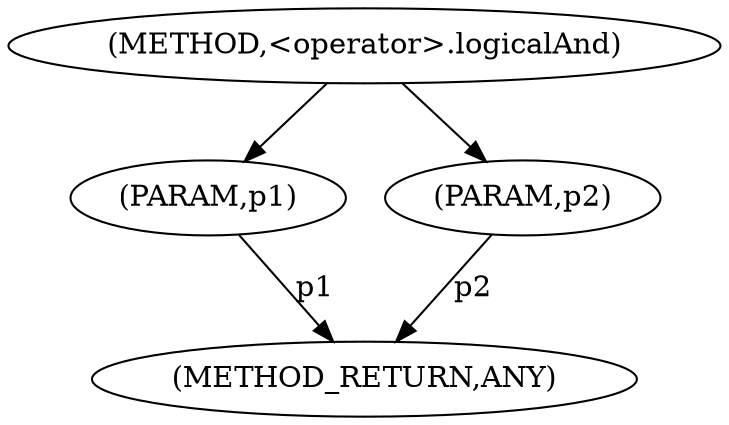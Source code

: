 digraph "&lt;operator&gt;.logicalAnd" {  
"1024" [label = <(METHOD,&lt;operator&gt;.logicalAnd)> ]
"1028" [label = <(METHOD_RETURN,ANY)> ]
"1025" [label = <(PARAM,p1)> ]
"1026" [label = <(PARAM,p2)> ]
  "1025" -> "1028"  [ label = "p1"] 
  "1026" -> "1028"  [ label = "p2"] 
  "1024" -> "1025" 
  "1024" -> "1026" 
}
